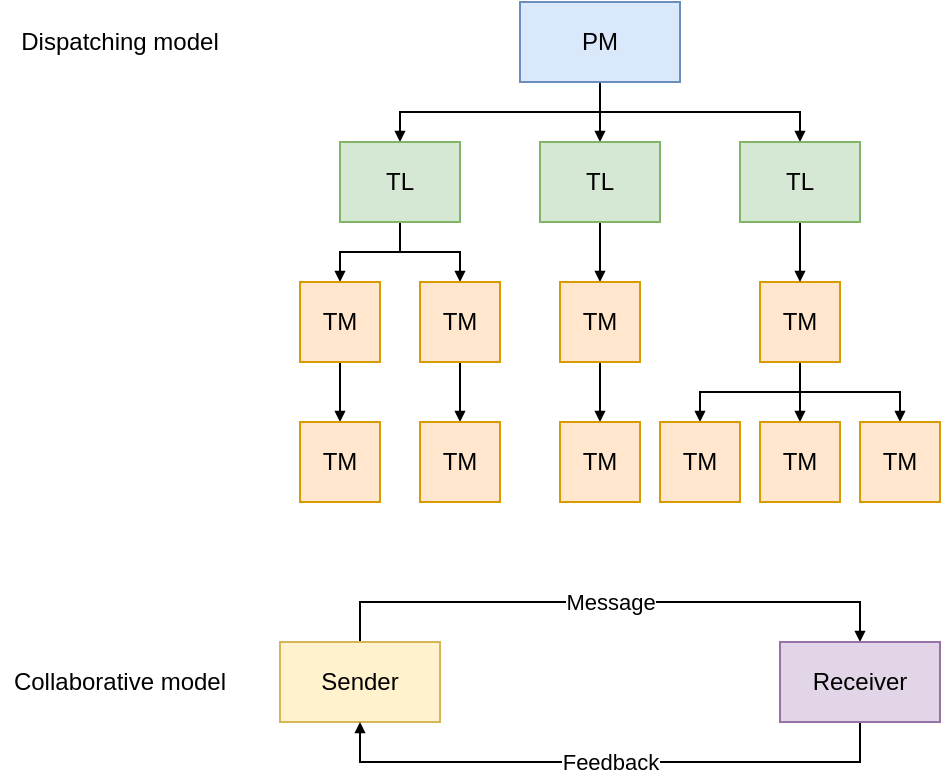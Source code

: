 <mxfile>
    <diagram id="T9uuaTeBy4bPSP1g8a4x" name="Page-1">
        <mxGraphModel dx="835" dy="509" grid="1" gridSize="10" guides="1" tooltips="1" connect="1" arrows="1" fold="1" page="1" pageScale="1" pageWidth="827" pageHeight="1169" background="#FFFFFF" math="0" shadow="0">
            <root>
                <mxCell id="0"/>
                <mxCell id="1" parent="0"/>
                <mxCell id="154" value="Dispatching model" style="rounded=0;whiteSpace=wrap;html=1;strokeColor=none;fillColor=none;" vertex="1" parent="1">
                    <mxGeometry x="140" y="80" width="120" height="40" as="geometry"/>
                </mxCell>
                <mxCell id="155" value="Collaborative model" style="rounded=0;whiteSpace=wrap;html=1;strokeColor=none;fillColor=none;" vertex="1" parent="1">
                    <mxGeometry x="140" y="400" width="120" height="40" as="geometry"/>
                </mxCell>
                <mxCell id="167" style="edgeStyle=orthogonalEdgeStyle;html=1;exitX=0.5;exitY=1;exitDx=0;exitDy=0;entryX=0.5;entryY=0;entryDx=0;entryDy=0;endArrow=block;endFill=1;startSize=3;endSize=3;rounded=0;" edge="1" parent="1" source="156" target="157">
                    <mxGeometry relative="1" as="geometry"/>
                </mxCell>
                <mxCell id="168" style="edgeStyle=orthogonalEdgeStyle;html=1;exitX=0.5;exitY=1;exitDx=0;exitDy=0;entryX=0.5;entryY=0;entryDx=0;entryDy=0;endArrow=block;endFill=1;startSize=3;endSize=3;rounded=0;" edge="1" parent="1" source="156" target="158">
                    <mxGeometry relative="1" as="geometry"/>
                </mxCell>
                <mxCell id="169" style="edgeStyle=orthogonalEdgeStyle;html=1;exitX=0.5;exitY=1;exitDx=0;exitDy=0;entryX=0.5;entryY=0;entryDx=0;entryDy=0;endArrow=block;endFill=1;startSize=3;endSize=3;rounded=0;" edge="1" parent="1" source="156" target="166">
                    <mxGeometry relative="1" as="geometry"/>
                </mxCell>
                <mxCell id="156" value="PM" style="rounded=0;whiteSpace=wrap;html=1;fillColor=#dae8fc;strokeColor=#6c8ebf;" vertex="1" parent="1">
                    <mxGeometry x="400" y="80" width="80" height="40" as="geometry"/>
                </mxCell>
                <mxCell id="170" style="edgeStyle=orthogonalEdgeStyle;rounded=0;html=1;exitX=0.5;exitY=1;exitDx=0;exitDy=0;entryX=0.5;entryY=0;entryDx=0;entryDy=0;endArrow=block;endFill=1;startSize=3;endSize=3;" edge="1" parent="1" source="157" target="159">
                    <mxGeometry relative="1" as="geometry"/>
                </mxCell>
                <mxCell id="171" style="edgeStyle=orthogonalEdgeStyle;rounded=0;html=1;exitX=0.5;exitY=1;exitDx=0;exitDy=0;entryX=0.5;entryY=0;entryDx=0;entryDy=0;endArrow=block;endFill=1;startSize=3;endSize=3;" edge="1" parent="1" source="157" target="160">
                    <mxGeometry relative="1" as="geometry"/>
                </mxCell>
                <mxCell id="157" value="TL" style="rounded=0;whiteSpace=wrap;html=1;fillColor=#d5e8d4;strokeColor=#82b366;" vertex="1" parent="1">
                    <mxGeometry x="310" y="150" width="60" height="40" as="geometry"/>
                </mxCell>
                <mxCell id="174" style="edgeStyle=orthogonalEdgeStyle;rounded=0;html=1;exitX=0.5;exitY=1;exitDx=0;exitDy=0;entryX=0.5;entryY=0;entryDx=0;entryDy=0;endArrow=block;endFill=1;startSize=3;endSize=3;" edge="1" parent="1" source="158" target="163">
                    <mxGeometry relative="1" as="geometry"/>
                </mxCell>
                <mxCell id="158" value="TL" style="rounded=0;whiteSpace=wrap;html=1;fillColor=#d5e8d4;strokeColor=#82b366;" vertex="1" parent="1">
                    <mxGeometry x="410" y="150" width="60" height="40" as="geometry"/>
                </mxCell>
                <mxCell id="172" style="edgeStyle=orthogonalEdgeStyle;rounded=0;html=1;exitX=0.5;exitY=1;exitDx=0;exitDy=0;entryX=0.5;entryY=0;entryDx=0;entryDy=0;endArrow=block;endFill=1;startSize=3;endSize=3;" edge="1" parent="1" source="159" target="161">
                    <mxGeometry relative="1" as="geometry"/>
                </mxCell>
                <mxCell id="159" value="TM" style="rounded=0;whiteSpace=wrap;html=1;fillColor=#ffe6cc;strokeColor=#d79b00;" vertex="1" parent="1">
                    <mxGeometry x="290" y="220" width="40" height="40" as="geometry"/>
                </mxCell>
                <mxCell id="173" style="edgeStyle=orthogonalEdgeStyle;rounded=0;html=1;exitX=0.5;exitY=1;exitDx=0;exitDy=0;entryX=0.5;entryY=0;entryDx=0;entryDy=0;endArrow=block;endFill=1;startSize=3;endSize=3;" edge="1" parent="1" source="160" target="162">
                    <mxGeometry relative="1" as="geometry"/>
                </mxCell>
                <mxCell id="160" value="TM" style="rounded=0;whiteSpace=wrap;html=1;fillColor=#ffe6cc;strokeColor=#d79b00;" vertex="1" parent="1">
                    <mxGeometry x="350" y="220" width="40" height="40" as="geometry"/>
                </mxCell>
                <mxCell id="161" value="TM" style="rounded=0;whiteSpace=wrap;html=1;fillColor=#ffe6cc;strokeColor=#d79b00;" vertex="1" parent="1">
                    <mxGeometry x="290" y="290" width="40" height="40" as="geometry"/>
                </mxCell>
                <mxCell id="162" value="TM" style="rounded=0;whiteSpace=wrap;html=1;fillColor=#ffe6cc;strokeColor=#d79b00;" vertex="1" parent="1">
                    <mxGeometry x="350" y="290" width="40" height="40" as="geometry"/>
                </mxCell>
                <mxCell id="182" style="edgeStyle=orthogonalEdgeStyle;rounded=0;html=1;exitX=0.5;exitY=1;exitDx=0;exitDy=0;entryX=0.5;entryY=0;entryDx=0;entryDy=0;endArrow=block;endFill=1;startSize=3;endSize=3;" edge="1" parent="1" source="163" target="164">
                    <mxGeometry relative="1" as="geometry"/>
                </mxCell>
                <mxCell id="163" value="TM" style="rounded=0;whiteSpace=wrap;html=1;fillColor=#ffe6cc;strokeColor=#d79b00;" vertex="1" parent="1">
                    <mxGeometry x="420" y="220" width="40" height="40" as="geometry"/>
                </mxCell>
                <mxCell id="164" value="TM" style="rounded=0;whiteSpace=wrap;html=1;fillColor=#ffe6cc;strokeColor=#d79b00;" vertex="1" parent="1">
                    <mxGeometry x="420" y="290" width="40" height="40" as="geometry"/>
                </mxCell>
                <mxCell id="179" style="edgeStyle=orthogonalEdgeStyle;rounded=0;html=1;exitX=0.5;exitY=1;exitDx=0;exitDy=0;entryX=0.5;entryY=0;entryDx=0;entryDy=0;endArrow=block;endFill=1;startSize=3;endSize=3;" edge="1" parent="1" source="165" target="176">
                    <mxGeometry relative="1" as="geometry"/>
                </mxCell>
                <mxCell id="180" style="edgeStyle=orthogonalEdgeStyle;rounded=0;html=1;exitX=0.5;exitY=1;exitDx=0;exitDy=0;entryX=0.5;entryY=0;entryDx=0;entryDy=0;endArrow=block;endFill=1;startSize=3;endSize=3;" edge="1" parent="1" source="165" target="177">
                    <mxGeometry relative="1" as="geometry"/>
                </mxCell>
                <mxCell id="181" style="edgeStyle=orthogonalEdgeStyle;rounded=0;html=1;exitX=0.5;exitY=1;exitDx=0;exitDy=0;entryX=0.5;entryY=0;entryDx=0;entryDy=0;endArrow=block;endFill=1;startSize=3;endSize=3;" edge="1" parent="1" source="165" target="178">
                    <mxGeometry relative="1" as="geometry"/>
                </mxCell>
                <mxCell id="165" value="TM" style="rounded=0;whiteSpace=wrap;html=1;fillColor=#ffe6cc;strokeColor=#d79b00;" vertex="1" parent="1">
                    <mxGeometry x="520" y="220" width="40" height="40" as="geometry"/>
                </mxCell>
                <mxCell id="175" style="edgeStyle=orthogonalEdgeStyle;rounded=0;html=1;exitX=0.5;exitY=1;exitDx=0;exitDy=0;entryX=0.5;entryY=0;entryDx=0;entryDy=0;endArrow=block;endFill=1;startSize=3;endSize=3;" edge="1" parent="1" source="166" target="165">
                    <mxGeometry relative="1" as="geometry"/>
                </mxCell>
                <mxCell id="166" value="TL" style="rounded=0;whiteSpace=wrap;html=1;fillColor=#d5e8d4;strokeColor=#82b366;" vertex="1" parent="1">
                    <mxGeometry x="510" y="150" width="60" height="40" as="geometry"/>
                </mxCell>
                <mxCell id="176" value="TM" style="rounded=0;whiteSpace=wrap;html=1;fillColor=#ffe6cc;strokeColor=#d79b00;" vertex="1" parent="1">
                    <mxGeometry x="470" y="290" width="40" height="40" as="geometry"/>
                </mxCell>
                <mxCell id="177" value="TM" style="rounded=0;whiteSpace=wrap;html=1;fillColor=#ffe6cc;strokeColor=#d79b00;" vertex="1" parent="1">
                    <mxGeometry x="520" y="290" width="40" height="40" as="geometry"/>
                </mxCell>
                <mxCell id="178" value="TM" style="rounded=0;whiteSpace=wrap;html=1;fillColor=#ffe6cc;strokeColor=#d79b00;" vertex="1" parent="1">
                    <mxGeometry x="570" y="290" width="40" height="40" as="geometry"/>
                </mxCell>
                <mxCell id="185" value="Message" style="edgeStyle=orthogonalEdgeStyle;rounded=0;html=1;exitX=0.5;exitY=0;exitDx=0;exitDy=0;entryX=0.5;entryY=0;entryDx=0;entryDy=0;endArrow=block;endFill=1;startSize=3;endSize=3;" edge="1" parent="1" source="183" target="184">
                    <mxGeometry relative="1" as="geometry">
                        <Array as="points">
                            <mxPoint x="320" y="380"/>
                            <mxPoint x="570" y="380"/>
                        </Array>
                    </mxGeometry>
                </mxCell>
                <mxCell id="183" value="Sender" style="rounded=0;whiteSpace=wrap;html=1;fillColor=#fff2cc;strokeColor=#d6b656;" vertex="1" parent="1">
                    <mxGeometry x="280" y="400" width="80" height="40" as="geometry"/>
                </mxCell>
                <mxCell id="186" value="Feedback" style="edgeStyle=orthogonalEdgeStyle;rounded=0;html=1;exitX=0.5;exitY=1;exitDx=0;exitDy=0;entryX=0.5;entryY=1;entryDx=0;entryDy=0;endArrow=block;endFill=1;startSize=3;endSize=3;" edge="1" parent="1" source="184" target="183">
                    <mxGeometry relative="1" as="geometry">
                        <Array as="points">
                            <mxPoint x="570" y="460"/>
                            <mxPoint x="320" y="460"/>
                        </Array>
                    </mxGeometry>
                </mxCell>
                <mxCell id="184" value="Receiver" style="rounded=0;whiteSpace=wrap;html=1;fillColor=#e1d5e7;strokeColor=#9673a6;" vertex="1" parent="1">
                    <mxGeometry x="530" y="400" width="80" height="40" as="geometry"/>
                </mxCell>
            </root>
        </mxGraphModel>
    </diagram>
</mxfile>